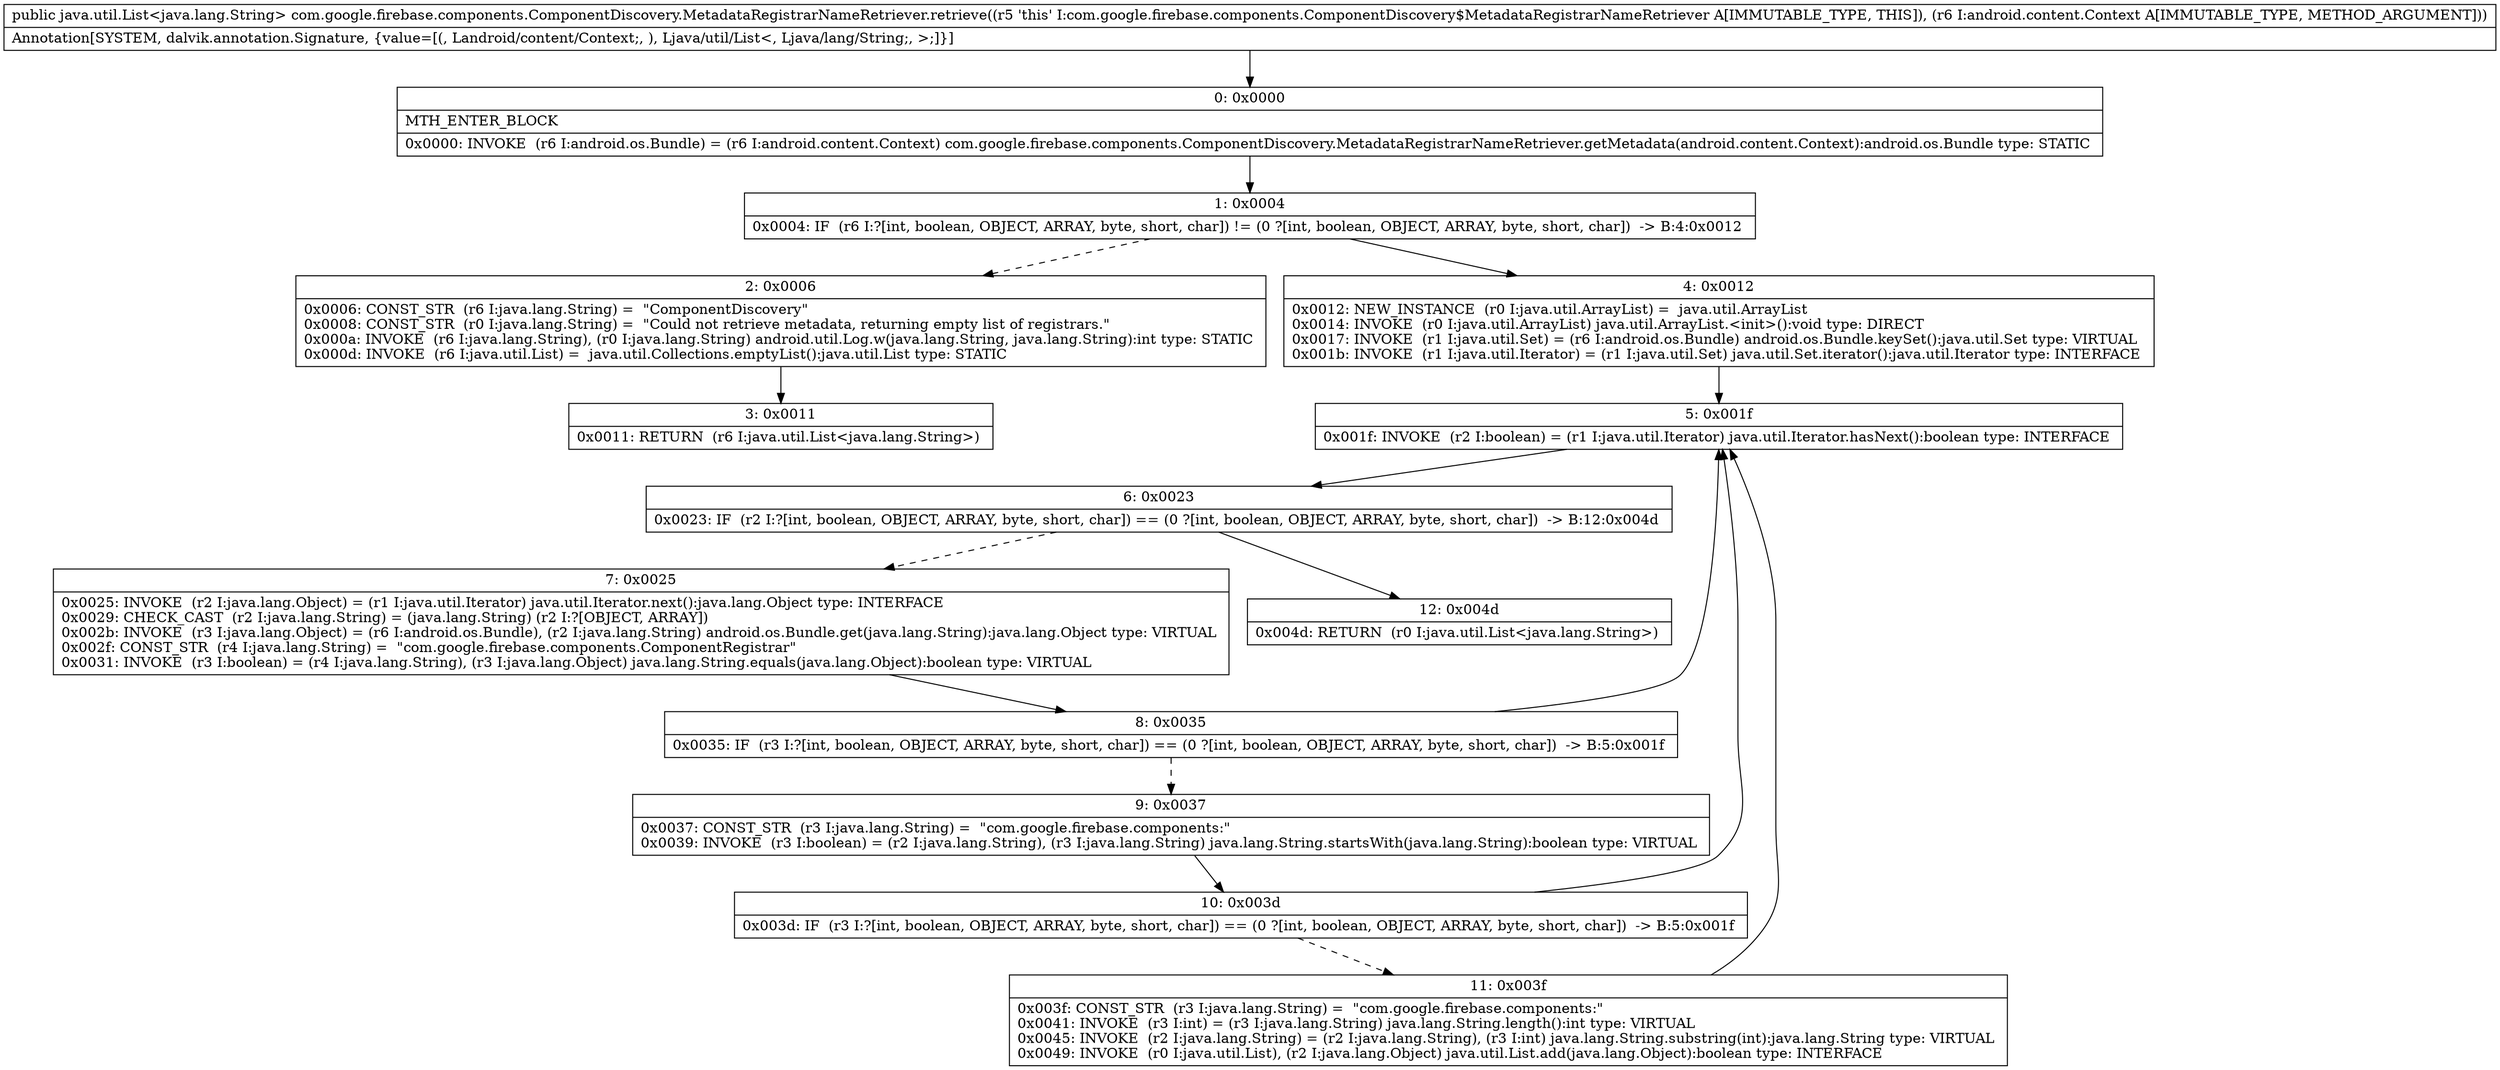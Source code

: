 digraph "CFG forcom.google.firebase.components.ComponentDiscovery.MetadataRegistrarNameRetriever.retrieve(Landroid\/content\/Context;)Ljava\/util\/List;" {
Node_0 [shape=record,label="{0\:\ 0x0000|MTH_ENTER_BLOCK\l|0x0000: INVOKE  (r6 I:android.os.Bundle) = (r6 I:android.content.Context) com.google.firebase.components.ComponentDiscovery.MetadataRegistrarNameRetriever.getMetadata(android.content.Context):android.os.Bundle type: STATIC \l}"];
Node_1 [shape=record,label="{1\:\ 0x0004|0x0004: IF  (r6 I:?[int, boolean, OBJECT, ARRAY, byte, short, char]) != (0 ?[int, boolean, OBJECT, ARRAY, byte, short, char])  \-\> B:4:0x0012 \l}"];
Node_2 [shape=record,label="{2\:\ 0x0006|0x0006: CONST_STR  (r6 I:java.lang.String) =  \"ComponentDiscovery\" \l0x0008: CONST_STR  (r0 I:java.lang.String) =  \"Could not retrieve metadata, returning empty list of registrars.\" \l0x000a: INVOKE  (r6 I:java.lang.String), (r0 I:java.lang.String) android.util.Log.w(java.lang.String, java.lang.String):int type: STATIC \l0x000d: INVOKE  (r6 I:java.util.List) =  java.util.Collections.emptyList():java.util.List type: STATIC \l}"];
Node_3 [shape=record,label="{3\:\ 0x0011|0x0011: RETURN  (r6 I:java.util.List\<java.lang.String\>) \l}"];
Node_4 [shape=record,label="{4\:\ 0x0012|0x0012: NEW_INSTANCE  (r0 I:java.util.ArrayList) =  java.util.ArrayList \l0x0014: INVOKE  (r0 I:java.util.ArrayList) java.util.ArrayList.\<init\>():void type: DIRECT \l0x0017: INVOKE  (r1 I:java.util.Set) = (r6 I:android.os.Bundle) android.os.Bundle.keySet():java.util.Set type: VIRTUAL \l0x001b: INVOKE  (r1 I:java.util.Iterator) = (r1 I:java.util.Set) java.util.Set.iterator():java.util.Iterator type: INTERFACE \l}"];
Node_5 [shape=record,label="{5\:\ 0x001f|0x001f: INVOKE  (r2 I:boolean) = (r1 I:java.util.Iterator) java.util.Iterator.hasNext():boolean type: INTERFACE \l}"];
Node_6 [shape=record,label="{6\:\ 0x0023|0x0023: IF  (r2 I:?[int, boolean, OBJECT, ARRAY, byte, short, char]) == (0 ?[int, boolean, OBJECT, ARRAY, byte, short, char])  \-\> B:12:0x004d \l}"];
Node_7 [shape=record,label="{7\:\ 0x0025|0x0025: INVOKE  (r2 I:java.lang.Object) = (r1 I:java.util.Iterator) java.util.Iterator.next():java.lang.Object type: INTERFACE \l0x0029: CHECK_CAST  (r2 I:java.lang.String) = (java.lang.String) (r2 I:?[OBJECT, ARRAY]) \l0x002b: INVOKE  (r3 I:java.lang.Object) = (r6 I:android.os.Bundle), (r2 I:java.lang.String) android.os.Bundle.get(java.lang.String):java.lang.Object type: VIRTUAL \l0x002f: CONST_STR  (r4 I:java.lang.String) =  \"com.google.firebase.components.ComponentRegistrar\" \l0x0031: INVOKE  (r3 I:boolean) = (r4 I:java.lang.String), (r3 I:java.lang.Object) java.lang.String.equals(java.lang.Object):boolean type: VIRTUAL \l}"];
Node_8 [shape=record,label="{8\:\ 0x0035|0x0035: IF  (r3 I:?[int, boolean, OBJECT, ARRAY, byte, short, char]) == (0 ?[int, boolean, OBJECT, ARRAY, byte, short, char])  \-\> B:5:0x001f \l}"];
Node_9 [shape=record,label="{9\:\ 0x0037|0x0037: CONST_STR  (r3 I:java.lang.String) =  \"com.google.firebase.components:\" \l0x0039: INVOKE  (r3 I:boolean) = (r2 I:java.lang.String), (r3 I:java.lang.String) java.lang.String.startsWith(java.lang.String):boolean type: VIRTUAL \l}"];
Node_10 [shape=record,label="{10\:\ 0x003d|0x003d: IF  (r3 I:?[int, boolean, OBJECT, ARRAY, byte, short, char]) == (0 ?[int, boolean, OBJECT, ARRAY, byte, short, char])  \-\> B:5:0x001f \l}"];
Node_11 [shape=record,label="{11\:\ 0x003f|0x003f: CONST_STR  (r3 I:java.lang.String) =  \"com.google.firebase.components:\" \l0x0041: INVOKE  (r3 I:int) = (r3 I:java.lang.String) java.lang.String.length():int type: VIRTUAL \l0x0045: INVOKE  (r2 I:java.lang.String) = (r2 I:java.lang.String), (r3 I:int) java.lang.String.substring(int):java.lang.String type: VIRTUAL \l0x0049: INVOKE  (r0 I:java.util.List), (r2 I:java.lang.Object) java.util.List.add(java.lang.Object):boolean type: INTERFACE \l}"];
Node_12 [shape=record,label="{12\:\ 0x004d|0x004d: RETURN  (r0 I:java.util.List\<java.lang.String\>) \l}"];
MethodNode[shape=record,label="{public java.util.List\<java.lang.String\> com.google.firebase.components.ComponentDiscovery.MetadataRegistrarNameRetriever.retrieve((r5 'this' I:com.google.firebase.components.ComponentDiscovery$MetadataRegistrarNameRetriever A[IMMUTABLE_TYPE, THIS]), (r6 I:android.content.Context A[IMMUTABLE_TYPE, METHOD_ARGUMENT]))  | Annotation[SYSTEM, dalvik.annotation.Signature, \{value=[(, Landroid\/content\/Context;, ), Ljava\/util\/List\<, Ljava\/lang\/String;, \>;]\}]\l}"];
MethodNode -> Node_0;
Node_0 -> Node_1;
Node_1 -> Node_2[style=dashed];
Node_1 -> Node_4;
Node_2 -> Node_3;
Node_4 -> Node_5;
Node_5 -> Node_6;
Node_6 -> Node_7[style=dashed];
Node_6 -> Node_12;
Node_7 -> Node_8;
Node_8 -> Node_5;
Node_8 -> Node_9[style=dashed];
Node_9 -> Node_10;
Node_10 -> Node_5;
Node_10 -> Node_11[style=dashed];
Node_11 -> Node_5;
}

